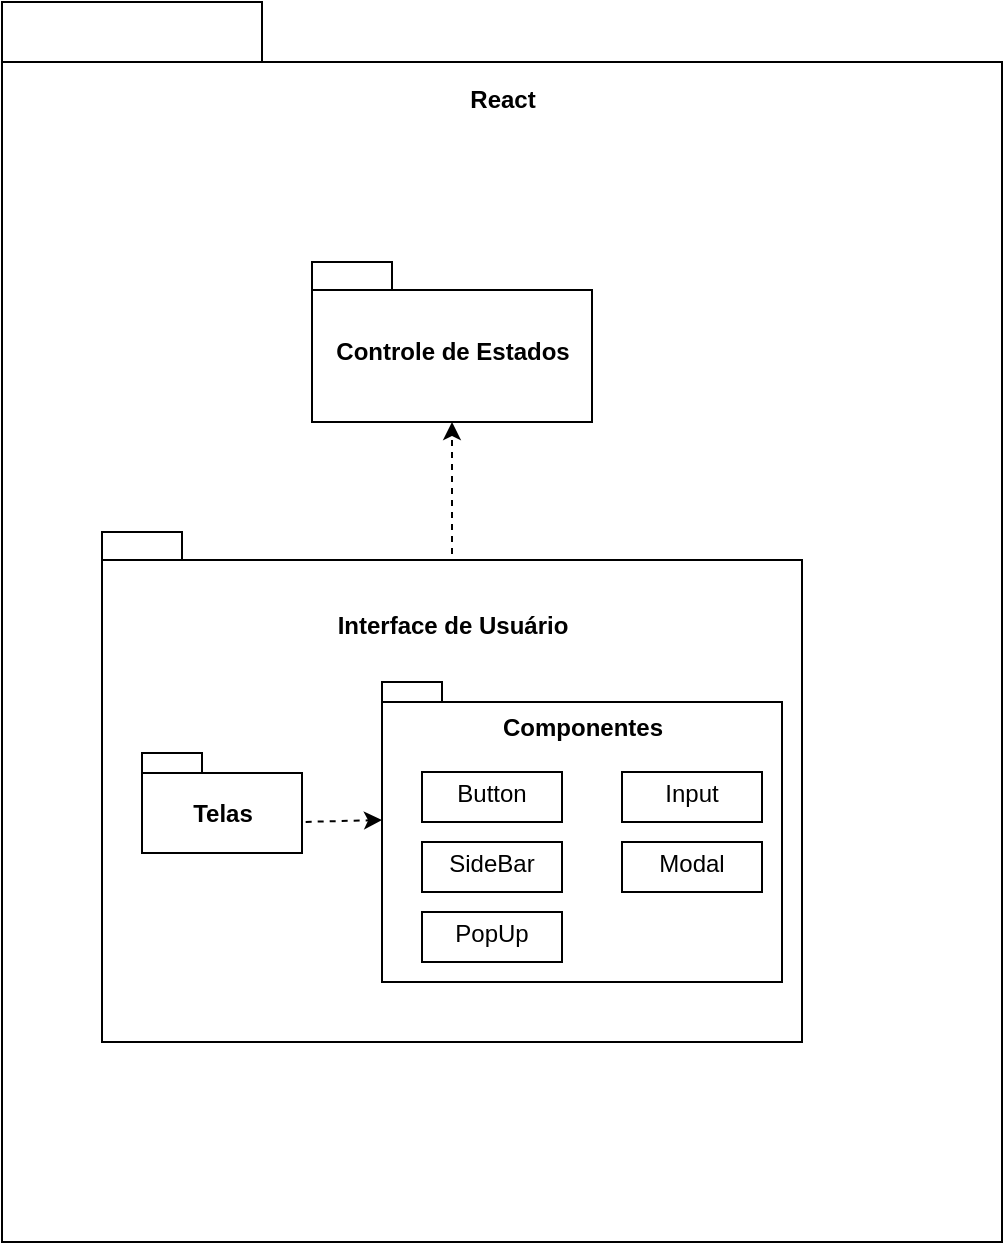 <mxfile version="18.0.8" type="device"><diagram id="VOP4rGkZF-e7DdDuXdNt" name="Page-1"><mxGraphModel dx="862" dy="495" grid="1" gridSize="10" guides="1" tooltips="1" connect="1" arrows="1" fold="1" page="1" pageScale="1" pageWidth="827" pageHeight="1169" math="0" shadow="0"><root><mxCell id="0"/><mxCell id="1" parent="0"/><mxCell id="XtfNyQCO8aRkDuuOP80b-1" value="React&lt;br&gt;&lt;br&gt;&lt;br&gt;&lt;br&gt;&lt;br&gt;&lt;br&gt;&lt;br&gt;&lt;br&gt;&lt;br&gt;&lt;br&gt;&lt;br&gt;&lt;br&gt;&lt;br&gt;&lt;br&gt;&lt;br&gt;&lt;br&gt;&lt;br&gt;&lt;br&gt;&lt;br&gt;&lt;br&gt;&lt;br&gt;&lt;br&gt;&lt;br&gt;&lt;br&gt;&lt;br&gt;&lt;br&gt;&lt;br&gt;&lt;br&gt;&lt;br&gt;&lt;br&gt;&lt;br&gt;&lt;br&gt;&lt;br&gt;&lt;br&gt;&lt;br&gt;&lt;br&gt;&lt;br&gt;&lt;br&gt;" style="shape=folder;fontStyle=1;spacingTop=10;tabWidth=130;tabHeight=30;tabPosition=left;html=1;" parent="1" vertex="1"><mxGeometry x="10" y="320" width="500" height="620" as="geometry"/></mxCell><mxCell id="XtfNyQCO8aRkDuuOP80b-2" value="Controle de Estados" style="shape=folder;fontStyle=1;spacingTop=10;tabWidth=40;tabHeight=14;tabPosition=left;html=1;" parent="1" vertex="1"><mxGeometry x="165" y="450" width="140" height="80" as="geometry"/></mxCell><mxCell id="XtfNyQCO8aRkDuuOP80b-3" value="Interface de Usuário&lt;br&gt;&lt;br&gt;&lt;br&gt;&lt;br&gt;&lt;br&gt;&lt;br&gt;&lt;br&gt;&lt;br&gt;&lt;br&gt;&lt;br&gt;&lt;br&gt;&lt;br&gt;&lt;br&gt;" style="shape=folder;fontStyle=1;spacingTop=10;tabWidth=40;tabHeight=14;tabPosition=left;html=1;" parent="1" vertex="1"><mxGeometry x="60" y="585" width="350" height="255" as="geometry"/></mxCell><mxCell id="XtfNyQCO8aRkDuuOP80b-4" value="Telas" style="shape=folder;fontStyle=1;spacingTop=10;tabWidth=30;tabHeight=10;tabPosition=left;html=1;" parent="1" vertex="1"><mxGeometry x="80" y="695.5" width="80" height="50" as="geometry"/></mxCell><mxCell id="XtfNyQCO8aRkDuuOP80b-5" value="Componentes&lt;br&gt;&lt;br&gt;&lt;br&gt;&lt;br&gt;&lt;br&gt;&lt;br&gt;&lt;br&gt;&lt;br&gt;&lt;br&gt;" style="shape=folder;fontStyle=1;spacingTop=10;tabWidth=30;tabHeight=10;tabPosition=left;html=1;" parent="1" vertex="1"><mxGeometry x="200" y="660" width="200" height="150" as="geometry"/></mxCell><mxCell id="XtfNyQCO8aRkDuuOP80b-8" value="&lt;p style=&quot;margin: 0px ; margin-top: 4px ; text-align: center&quot;&gt;Input&lt;/p&gt;" style="verticalAlign=top;align=left;overflow=fill;fontSize=12;fontFamily=Helvetica;html=1;" parent="1" vertex="1"><mxGeometry x="320" y="705" width="70" height="25" as="geometry"/></mxCell><mxCell id="XtfNyQCO8aRkDuuOP80b-9" value="&lt;p style=&quot;margin: 0px ; margin-top: 4px ; text-align: center&quot;&gt;SideBar&lt;/p&gt;" style="verticalAlign=top;align=left;overflow=fill;fontSize=12;fontFamily=Helvetica;html=1;" parent="1" vertex="1"><mxGeometry x="220" y="740" width="70" height="25" as="geometry"/></mxCell><mxCell id="XtfNyQCO8aRkDuuOP80b-10" value="&lt;p style=&quot;margin: 0px ; margin-top: 4px ; text-align: center&quot;&gt;Button&lt;/p&gt;" style="verticalAlign=top;align=left;overflow=fill;fontSize=12;fontFamily=Helvetica;html=1;" parent="1" vertex="1"><mxGeometry x="220" y="705" width="70" height="25" as="geometry"/></mxCell><mxCell id="XtfNyQCO8aRkDuuOP80b-11" value="&lt;p style=&quot;margin: 0px ; margin-top: 4px ; text-align: center&quot;&gt;Modal&lt;/p&gt;" style="verticalAlign=top;align=left;overflow=fill;fontSize=12;fontFamily=Helvetica;html=1;" parent="1" vertex="1"><mxGeometry x="320" y="740" width="70" height="25" as="geometry"/></mxCell><mxCell id="XtfNyQCO8aRkDuuOP80b-12" value="" style="endArrow=classic;html=1;rounded=0;exitX=1.023;exitY=0.689;exitDx=0;exitDy=0;exitPerimeter=0;entryX=0;entryY=0.46;entryDx=0;entryDy=0;entryPerimeter=0;dashed=1;" parent="1" source="XtfNyQCO8aRkDuuOP80b-4" target="XtfNyQCO8aRkDuuOP80b-5" edge="1"><mxGeometry width="50" height="50" relative="1" as="geometry"><mxPoint x="160" y="700" as="sourcePoint"/><mxPoint x="210" y="650" as="targetPoint"/></mxGeometry></mxCell><mxCell id="XtfNyQCO8aRkDuuOP80b-16" value="" style="endArrow=classic;html=1;rounded=0;dashed=1;exitX=0.5;exitY=0.043;exitDx=0;exitDy=0;exitPerimeter=0;entryX=0.5;entryY=1;entryDx=0;entryDy=0;entryPerimeter=0;" parent="1" source="XtfNyQCO8aRkDuuOP80b-3" target="XtfNyQCO8aRkDuuOP80b-2" edge="1"><mxGeometry width="50" height="50" relative="1" as="geometry"><mxPoint x="10" y="510" as="sourcePoint"/><mxPoint x="60" y="460" as="targetPoint"/></mxGeometry></mxCell><mxCell id="fx6TZ6qx6QAvRqngTKWt-1" value="&lt;p style=&quot;margin: 0px ; margin-top: 4px ; text-align: center&quot;&gt;PopUp&lt;/p&gt;" style="verticalAlign=top;align=left;overflow=fill;fontSize=12;fontFamily=Helvetica;html=1;" vertex="1" parent="1"><mxGeometry x="220" y="775" width="70" height="25" as="geometry"/></mxCell></root></mxGraphModel></diagram></mxfile>